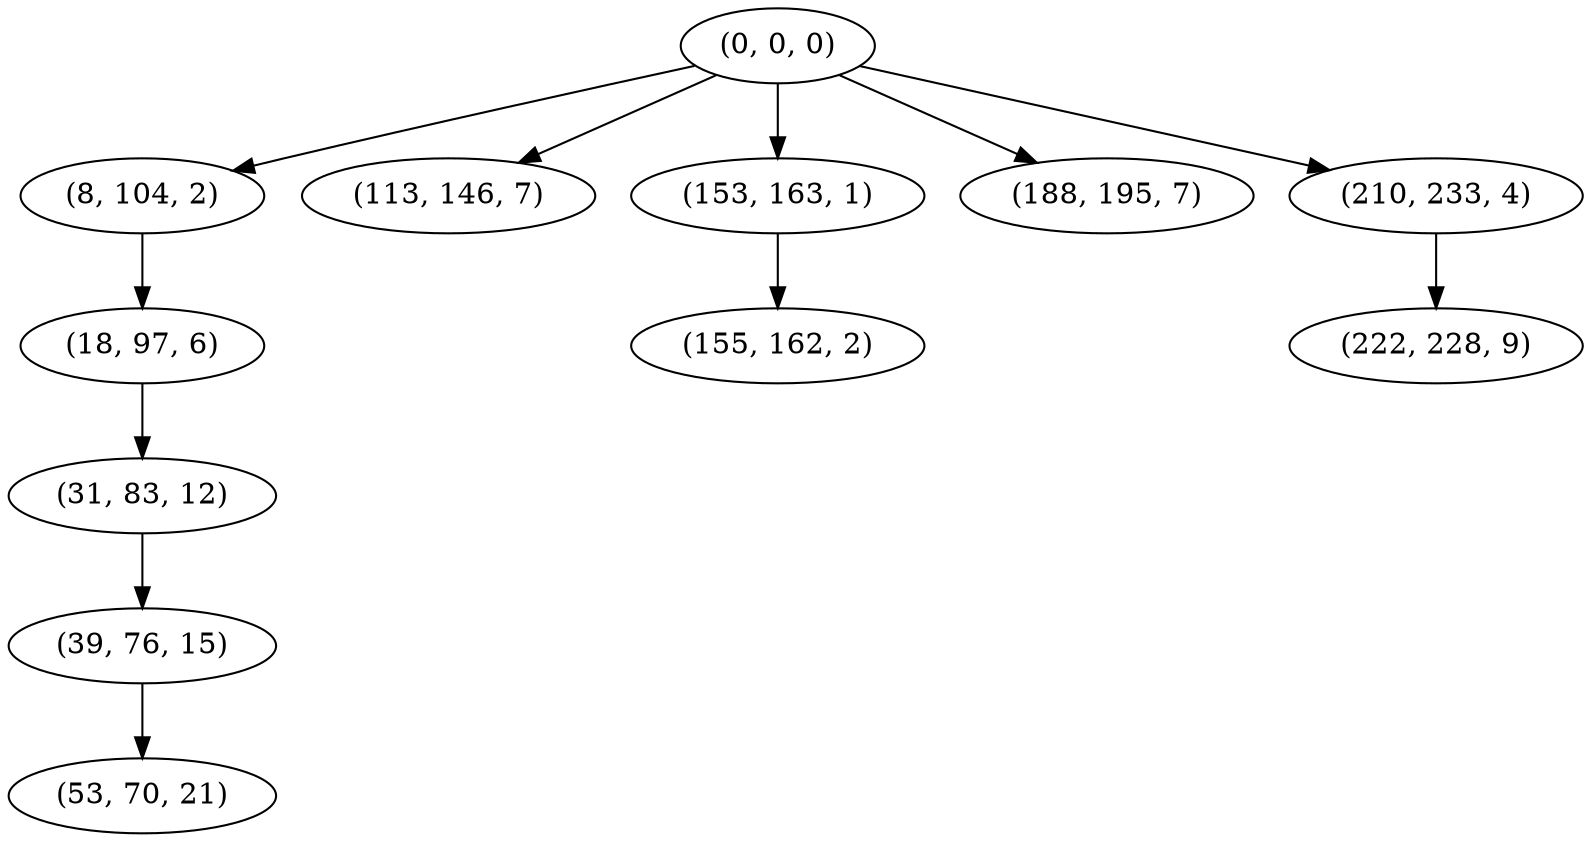 digraph tree {
    "(0, 0, 0)";
    "(8, 104, 2)";
    "(18, 97, 6)";
    "(31, 83, 12)";
    "(39, 76, 15)";
    "(53, 70, 21)";
    "(113, 146, 7)";
    "(153, 163, 1)";
    "(155, 162, 2)";
    "(188, 195, 7)";
    "(210, 233, 4)";
    "(222, 228, 9)";
    "(0, 0, 0)" -> "(8, 104, 2)";
    "(0, 0, 0)" -> "(113, 146, 7)";
    "(0, 0, 0)" -> "(153, 163, 1)";
    "(0, 0, 0)" -> "(188, 195, 7)";
    "(0, 0, 0)" -> "(210, 233, 4)";
    "(8, 104, 2)" -> "(18, 97, 6)";
    "(18, 97, 6)" -> "(31, 83, 12)";
    "(31, 83, 12)" -> "(39, 76, 15)";
    "(39, 76, 15)" -> "(53, 70, 21)";
    "(153, 163, 1)" -> "(155, 162, 2)";
    "(210, 233, 4)" -> "(222, 228, 9)";
}
